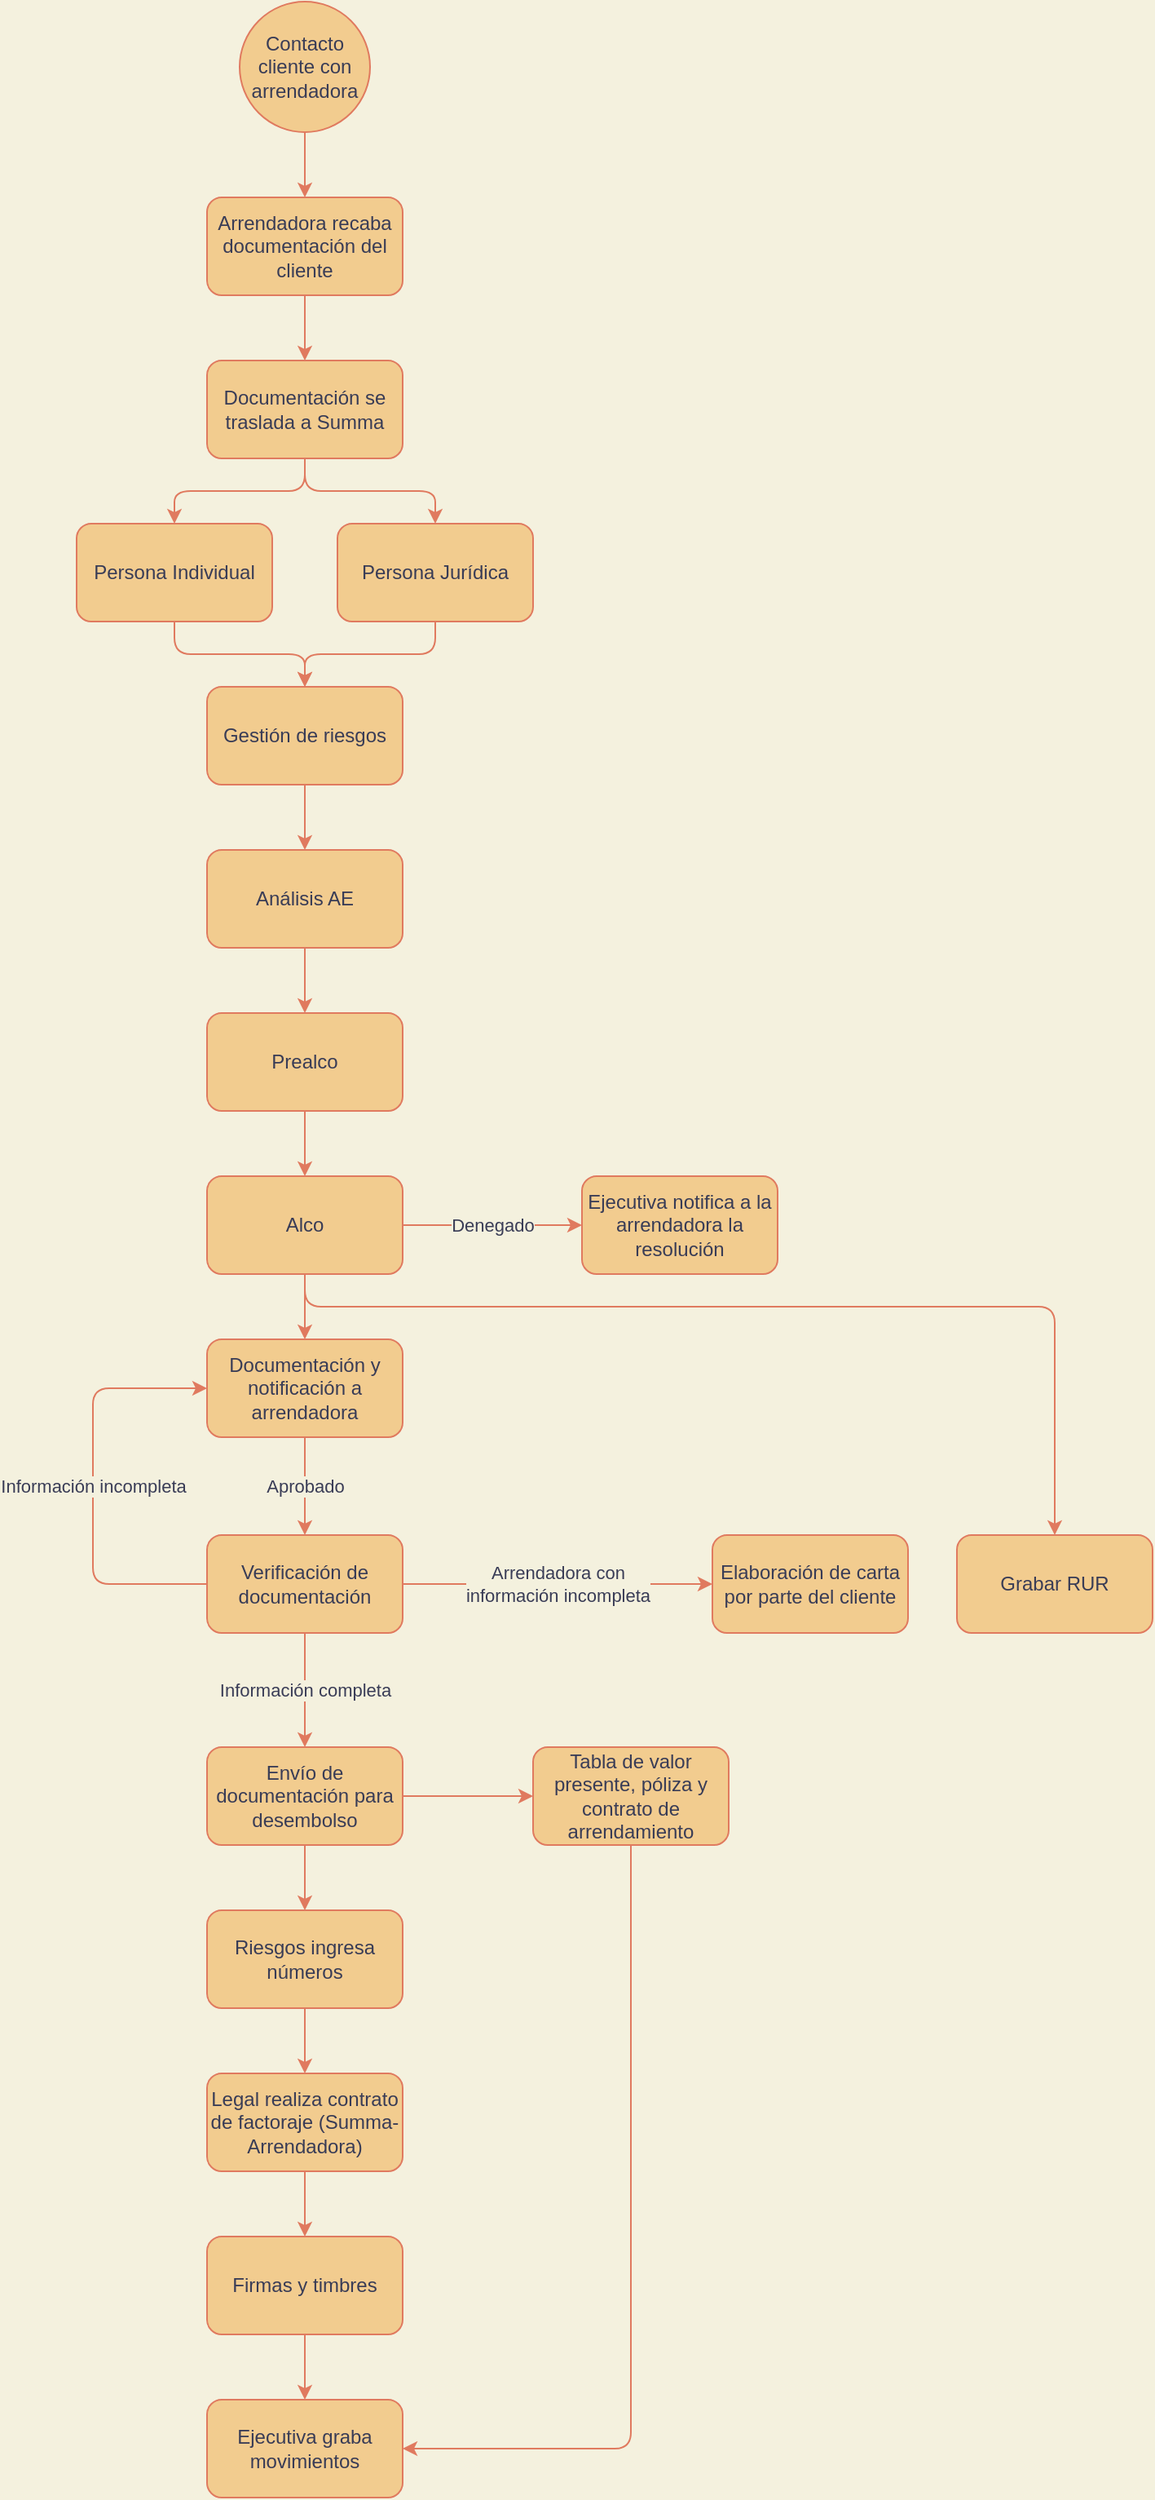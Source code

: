 <mxfile version="17.4.0" type="github">
  <diagram id="z8fUBfOabGOkTEecKIYW" name="Leasing">
    <mxGraphModel dx="1108" dy="520" grid="1" gridSize="10" guides="1" tooltips="1" connect="1" arrows="1" fold="1" page="1" pageScale="1" pageWidth="827" pageHeight="1169" background="#F4F1DE" math="0" shadow="0">
      <root>
        <mxCell id="0" />
        <mxCell id="1" parent="0" />
        <mxCell id="_oelreiNcYr4ekF7kroy-3" value="" style="edgeStyle=orthogonalEdgeStyle;orthogonalLoop=1;jettySize=auto;html=1;labelBackgroundColor=#F4F1DE;strokeColor=#E07A5F;fontColor=#393C56;rounded=1;" edge="1" parent="1" source="_oelreiNcYr4ekF7kroy-1" target="_oelreiNcYr4ekF7kroy-2">
          <mxGeometry relative="1" as="geometry" />
        </mxCell>
        <mxCell id="_oelreiNcYr4ekF7kroy-1" value="Arrendadora recaba documentación del cliente" style="whiteSpace=wrap;html=1;fillColor=#F2CC8F;strokeColor=#E07A5F;fontColor=#393C56;rounded=1;" vertex="1" parent="1">
          <mxGeometry x="340" y="140" width="120" height="60" as="geometry" />
        </mxCell>
        <mxCell id="_oelreiNcYr4ekF7kroy-7" value="" style="edgeStyle=orthogonalEdgeStyle;orthogonalLoop=1;jettySize=auto;html=1;labelBackgroundColor=#F4F1DE;strokeColor=#E07A5F;fontColor=#393C56;rounded=1;" edge="1" parent="1" source="_oelreiNcYr4ekF7kroy-2" target="_oelreiNcYr4ekF7kroy-6">
          <mxGeometry relative="1" as="geometry" />
        </mxCell>
        <mxCell id="_oelreiNcYr4ekF7kroy-9" value="" style="edgeStyle=orthogonalEdgeStyle;orthogonalLoop=1;jettySize=auto;html=1;labelBackgroundColor=#F4F1DE;strokeColor=#E07A5F;fontColor=#393C56;rounded=1;" edge="1" parent="1" source="_oelreiNcYr4ekF7kroy-2" target="_oelreiNcYr4ekF7kroy-8">
          <mxGeometry relative="1" as="geometry" />
        </mxCell>
        <mxCell id="_oelreiNcYr4ekF7kroy-2" value="Documentación se traslada a Summa" style="whiteSpace=wrap;html=1;fillColor=#F2CC8F;strokeColor=#E07A5F;fontColor=#393C56;rounded=1;" vertex="1" parent="1">
          <mxGeometry x="340" y="240" width="120" height="60" as="geometry" />
        </mxCell>
        <mxCell id="_oelreiNcYr4ekF7kroy-12" value="" style="edgeStyle=orthogonalEdgeStyle;orthogonalLoop=1;jettySize=auto;html=1;labelBackgroundColor=#F4F1DE;strokeColor=#E07A5F;fontColor=#393C56;rounded=1;" edge="1" parent="1" source="_oelreiNcYr4ekF7kroy-6" target="_oelreiNcYr4ekF7kroy-11">
          <mxGeometry relative="1" as="geometry" />
        </mxCell>
        <mxCell id="_oelreiNcYr4ekF7kroy-6" value="Persona Individual" style="whiteSpace=wrap;html=1;fillColor=#F2CC8F;strokeColor=#E07A5F;fontColor=#393C56;rounded=1;" vertex="1" parent="1">
          <mxGeometry x="260" y="340" width="120" height="60" as="geometry" />
        </mxCell>
        <mxCell id="_oelreiNcYr4ekF7kroy-13" style="edgeStyle=orthogonalEdgeStyle;orthogonalLoop=1;jettySize=auto;html=1;labelBackgroundColor=#F4F1DE;strokeColor=#E07A5F;fontColor=#393C56;rounded=1;" edge="1" parent="1" source="_oelreiNcYr4ekF7kroy-8" target="_oelreiNcYr4ekF7kroy-11">
          <mxGeometry relative="1" as="geometry" />
        </mxCell>
        <mxCell id="_oelreiNcYr4ekF7kroy-8" value="Persona Jurídica" style="whiteSpace=wrap;html=1;fillColor=#F2CC8F;strokeColor=#E07A5F;fontColor=#393C56;rounded=1;" vertex="1" parent="1">
          <mxGeometry x="420" y="340" width="120" height="60" as="geometry" />
        </mxCell>
        <mxCell id="_oelreiNcYr4ekF7kroy-17" value="" style="edgeStyle=orthogonalEdgeStyle;orthogonalLoop=1;jettySize=auto;html=1;labelBackgroundColor=#F4F1DE;strokeColor=#E07A5F;fontColor=#393C56;rounded=1;" edge="1" parent="1" source="_oelreiNcYr4ekF7kroy-11" target="_oelreiNcYr4ekF7kroy-16">
          <mxGeometry relative="1" as="geometry" />
        </mxCell>
        <mxCell id="_oelreiNcYr4ekF7kroy-11" value="Gestión de riesgos" style="whiteSpace=wrap;html=1;fillColor=#F2CC8F;strokeColor=#E07A5F;fontColor=#393C56;rounded=1;" vertex="1" parent="1">
          <mxGeometry x="340" y="440" width="120" height="60" as="geometry" />
        </mxCell>
        <mxCell id="_oelreiNcYr4ekF7kroy-19" value="" style="edgeStyle=orthogonalEdgeStyle;orthogonalLoop=1;jettySize=auto;html=1;labelBackgroundColor=#F4F1DE;strokeColor=#E07A5F;fontColor=#393C56;rounded=1;" edge="1" parent="1" source="_oelreiNcYr4ekF7kroy-16" target="_oelreiNcYr4ekF7kroy-18">
          <mxGeometry relative="1" as="geometry" />
        </mxCell>
        <mxCell id="_oelreiNcYr4ekF7kroy-16" value="Análisis AE" style="whiteSpace=wrap;html=1;fillColor=#F2CC8F;strokeColor=#E07A5F;fontColor=#393C56;rounded=1;" vertex="1" parent="1">
          <mxGeometry x="340" y="540" width="120" height="60" as="geometry" />
        </mxCell>
        <mxCell id="_oelreiNcYr4ekF7kroy-21" value="" style="edgeStyle=orthogonalEdgeStyle;orthogonalLoop=1;jettySize=auto;html=1;labelBackgroundColor=#F4F1DE;strokeColor=#E07A5F;fontColor=#393C56;rounded=1;" edge="1" parent="1" source="_oelreiNcYr4ekF7kroy-18" target="_oelreiNcYr4ekF7kroy-20">
          <mxGeometry relative="1" as="geometry" />
        </mxCell>
        <mxCell id="_oelreiNcYr4ekF7kroy-18" value="Prealco" style="whiteSpace=wrap;html=1;fillColor=#F2CC8F;strokeColor=#E07A5F;fontColor=#393C56;rounded=1;" vertex="1" parent="1">
          <mxGeometry x="340" y="640" width="120" height="60" as="geometry" />
        </mxCell>
        <mxCell id="_oelreiNcYr4ekF7kroy-23" value="" style="edgeStyle=orthogonalEdgeStyle;orthogonalLoop=1;jettySize=auto;html=1;labelBackgroundColor=#F4F1DE;strokeColor=#E07A5F;fontColor=#393C56;rounded=1;" edge="1" parent="1" source="_oelreiNcYr4ekF7kroy-20" target="_oelreiNcYr4ekF7kroy-22">
          <mxGeometry relative="1" as="geometry" />
        </mxCell>
        <mxCell id="_oelreiNcYr4ekF7kroy-38" value="Denegado" style="edgeStyle=orthogonalEdgeStyle;orthogonalLoop=1;jettySize=auto;html=1;labelBackgroundColor=#F4F1DE;strokeColor=#E07A5F;fontColor=#393C56;rounded=1;" edge="1" parent="1" source="_oelreiNcYr4ekF7kroy-20" target="_oelreiNcYr4ekF7kroy-37">
          <mxGeometry relative="1" as="geometry">
            <Array as="points">
              <mxPoint x="510" y="770" />
              <mxPoint x="510" y="770" />
            </Array>
            <mxPoint as="offset" />
          </mxGeometry>
        </mxCell>
        <mxCell id="_oelreiNcYr4ekF7kroy-45" style="edgeStyle=orthogonalEdgeStyle;curved=0;rounded=1;sketch=0;orthogonalLoop=1;jettySize=auto;html=1;exitX=0.5;exitY=1;exitDx=0;exitDy=0;fontColor=#393C56;strokeColor=#E07A5F;fillColor=#F2CC8F;" edge="1" parent="1" source="_oelreiNcYr4ekF7kroy-20" target="_oelreiNcYr4ekF7kroy-43">
          <mxGeometry relative="1" as="geometry">
            <Array as="points">
              <mxPoint x="400" y="820" />
              <mxPoint x="860" y="820" />
            </Array>
          </mxGeometry>
        </mxCell>
        <mxCell id="_oelreiNcYr4ekF7kroy-20" value="Alco" style="whiteSpace=wrap;html=1;fillColor=#F2CC8F;strokeColor=#E07A5F;fontColor=#393C56;rounded=1;" vertex="1" parent="1">
          <mxGeometry x="340" y="740" width="120" height="60" as="geometry" />
        </mxCell>
        <mxCell id="_oelreiNcYr4ekF7kroy-25" value="Aprobado" style="edgeStyle=orthogonalEdgeStyle;orthogonalLoop=1;jettySize=auto;html=1;labelBackgroundColor=#F4F1DE;strokeColor=#E07A5F;fontColor=#393C56;rounded=1;" edge="1" parent="1" source="_oelreiNcYr4ekF7kroy-22" target="_oelreiNcYr4ekF7kroy-24">
          <mxGeometry relative="1" as="geometry" />
        </mxCell>
        <mxCell id="_oelreiNcYr4ekF7kroy-22" value="Documentación y notificación a arrendadora" style="whiteSpace=wrap;html=1;fillColor=#F2CC8F;strokeColor=#E07A5F;fontColor=#393C56;rounded=1;" vertex="1" parent="1">
          <mxGeometry x="340" y="840" width="120" height="60" as="geometry" />
        </mxCell>
        <mxCell id="_oelreiNcYr4ekF7kroy-35" value="Información completa" style="edgeStyle=orthogonalEdgeStyle;orthogonalLoop=1;jettySize=auto;html=1;labelBackgroundColor=#F4F1DE;strokeColor=#E07A5F;fontColor=#393C56;rounded=1;" edge="1" parent="1" source="_oelreiNcYr4ekF7kroy-24" target="_oelreiNcYr4ekF7kroy-34">
          <mxGeometry relative="1" as="geometry" />
        </mxCell>
        <mxCell id="_oelreiNcYr4ekF7kroy-36" value="Información incompleta" style="edgeStyle=orthogonalEdgeStyle;orthogonalLoop=1;jettySize=auto;html=1;entryX=0;entryY=0.5;entryDx=0;entryDy=0;labelBackgroundColor=#F4F1DE;strokeColor=#E07A5F;fontColor=#393C56;rounded=1;" edge="1" parent="1" source="_oelreiNcYr4ekF7kroy-24" target="_oelreiNcYr4ekF7kroy-22">
          <mxGeometry relative="1" as="geometry">
            <mxPoint x="270" y="870" as="targetPoint" />
            <Array as="points">
              <mxPoint x="270" y="990" />
              <mxPoint x="270" y="870" />
            </Array>
          </mxGeometry>
        </mxCell>
        <mxCell id="_oelreiNcYr4ekF7kroy-40" value="Arrendadora con&lt;br&gt;información incompleta" style="edgeStyle=orthogonalEdgeStyle;orthogonalLoop=1;jettySize=auto;html=1;labelBackgroundColor=#F4F1DE;strokeColor=#E07A5F;fontColor=#393C56;rounded=1;" edge="1" parent="1" source="_oelreiNcYr4ekF7kroy-24" target="_oelreiNcYr4ekF7kroy-39">
          <mxGeometry relative="1" as="geometry" />
        </mxCell>
        <mxCell id="_oelreiNcYr4ekF7kroy-24" value="Verificación de documentación" style="whiteSpace=wrap;html=1;fillColor=#F2CC8F;strokeColor=#E07A5F;fontColor=#393C56;rounded=1;" vertex="1" parent="1">
          <mxGeometry x="340" y="960" width="120" height="60" as="geometry" />
        </mxCell>
        <mxCell id="_oelreiNcYr4ekF7kroy-33" value="" style="edgeStyle=orthogonalEdgeStyle;orthogonalLoop=1;jettySize=auto;html=1;labelBackgroundColor=#F4F1DE;strokeColor=#E07A5F;fontColor=#393C56;rounded=1;" edge="1" parent="1" source="_oelreiNcYr4ekF7kroy-32" target="_oelreiNcYr4ekF7kroy-1">
          <mxGeometry relative="1" as="geometry" />
        </mxCell>
        <mxCell id="_oelreiNcYr4ekF7kroy-32" value="&lt;span&gt;Contacto cliente con arrendadora&lt;/span&gt;" style="ellipse;whiteSpace=wrap;html=1;aspect=fixed;fillColor=#F2CC8F;strokeColor=#E07A5F;fontColor=#393C56;rounded=1;" vertex="1" parent="1">
          <mxGeometry x="360" y="20" width="80" height="80" as="geometry" />
        </mxCell>
        <mxCell id="_oelreiNcYr4ekF7kroy-42" value="" style="edgeStyle=orthogonalEdgeStyle;curved=0;rounded=1;sketch=0;orthogonalLoop=1;jettySize=auto;html=1;fontColor=#393C56;strokeColor=#E07A5F;fillColor=#F2CC8F;" edge="1" parent="1" source="_oelreiNcYr4ekF7kroy-34" target="_oelreiNcYr4ekF7kroy-41">
          <mxGeometry relative="1" as="geometry" />
        </mxCell>
        <mxCell id="_oelreiNcYr4ekF7kroy-47" value="" style="edgeStyle=orthogonalEdgeStyle;curved=0;rounded=1;sketch=0;orthogonalLoop=1;jettySize=auto;html=1;fontColor=#393C56;strokeColor=#E07A5F;fillColor=#F2CC8F;" edge="1" parent="1" source="_oelreiNcYr4ekF7kroy-34" target="_oelreiNcYr4ekF7kroy-46">
          <mxGeometry relative="1" as="geometry" />
        </mxCell>
        <mxCell id="_oelreiNcYr4ekF7kroy-34" value="Envío de documentación para desembolso" style="whiteSpace=wrap;html=1;fillColor=#F2CC8F;strokeColor=#E07A5F;fontColor=#393C56;rounded=1;" vertex="1" parent="1">
          <mxGeometry x="340" y="1090" width="120" height="60" as="geometry" />
        </mxCell>
        <mxCell id="_oelreiNcYr4ekF7kroy-37" value="Ejecutiva notifica a la arrendadora la resolución" style="whiteSpace=wrap;html=1;fillColor=#F2CC8F;strokeColor=#E07A5F;fontColor=#393C56;rounded=1;" vertex="1" parent="1">
          <mxGeometry x="570" y="740" width="120" height="60" as="geometry" />
        </mxCell>
        <mxCell id="_oelreiNcYr4ekF7kroy-39" value="Elaboración de carta por parte del cliente" style="whiteSpace=wrap;html=1;fillColor=#F2CC8F;strokeColor=#E07A5F;fontColor=#393C56;rounded=1;" vertex="1" parent="1">
          <mxGeometry x="650" y="960" width="120" height="60" as="geometry" />
        </mxCell>
        <mxCell id="_oelreiNcYr4ekF7kroy-54" style="edgeStyle=orthogonalEdgeStyle;curved=0;rounded=1;sketch=0;orthogonalLoop=1;jettySize=auto;html=1;entryX=1;entryY=0.5;entryDx=0;entryDy=0;fontColor=#393C56;strokeColor=#E07A5F;fillColor=#F2CC8F;" edge="1" parent="1" source="_oelreiNcYr4ekF7kroy-41" target="_oelreiNcYr4ekF7kroy-52">
          <mxGeometry relative="1" as="geometry">
            <Array as="points">
              <mxPoint x="600" y="1520" />
            </Array>
          </mxGeometry>
        </mxCell>
        <mxCell id="_oelreiNcYr4ekF7kroy-41" value="Tabla de valor presente, póliza y contrato de arrendamiento" style="whiteSpace=wrap;html=1;fillColor=#F2CC8F;strokeColor=#E07A5F;fontColor=#393C56;rounded=1;" vertex="1" parent="1">
          <mxGeometry x="540" y="1090" width="120" height="60" as="geometry" />
        </mxCell>
        <mxCell id="_oelreiNcYr4ekF7kroy-43" value="Grabar RUR" style="rounded=1;whiteSpace=wrap;html=1;sketch=0;fontColor=#393C56;strokeColor=#E07A5F;fillColor=#F2CC8F;" vertex="1" parent="1">
          <mxGeometry x="800" y="960" width="120" height="60" as="geometry" />
        </mxCell>
        <mxCell id="_oelreiNcYr4ekF7kroy-49" value="" style="edgeStyle=orthogonalEdgeStyle;curved=0;rounded=1;sketch=0;orthogonalLoop=1;jettySize=auto;html=1;fontColor=#393C56;strokeColor=#E07A5F;fillColor=#F2CC8F;" edge="1" parent="1" source="_oelreiNcYr4ekF7kroy-46" target="_oelreiNcYr4ekF7kroy-48">
          <mxGeometry relative="1" as="geometry" />
        </mxCell>
        <mxCell id="_oelreiNcYr4ekF7kroy-46" value="Riesgos ingresa números" style="whiteSpace=wrap;html=1;fillColor=#F2CC8F;strokeColor=#E07A5F;fontColor=#393C56;rounded=1;" vertex="1" parent="1">
          <mxGeometry x="340" y="1190" width="120" height="60" as="geometry" />
        </mxCell>
        <mxCell id="_oelreiNcYr4ekF7kroy-51" value="" style="edgeStyle=orthogonalEdgeStyle;curved=0;rounded=1;sketch=0;orthogonalLoop=1;jettySize=auto;html=1;fontColor=#393C56;strokeColor=#E07A5F;fillColor=#F2CC8F;" edge="1" parent="1" source="_oelreiNcYr4ekF7kroy-48" target="_oelreiNcYr4ekF7kroy-50">
          <mxGeometry relative="1" as="geometry" />
        </mxCell>
        <mxCell id="_oelreiNcYr4ekF7kroy-48" value="Legal realiza contrato de factoraje (Summa-Arrendadora)" style="whiteSpace=wrap;html=1;fillColor=#F2CC8F;strokeColor=#E07A5F;fontColor=#393C56;rounded=1;" vertex="1" parent="1">
          <mxGeometry x="340" y="1290" width="120" height="60" as="geometry" />
        </mxCell>
        <mxCell id="_oelreiNcYr4ekF7kroy-53" value="" style="edgeStyle=orthogonalEdgeStyle;curved=0;rounded=1;sketch=0;orthogonalLoop=1;jettySize=auto;html=1;fontColor=#393C56;strokeColor=#E07A5F;fillColor=#F2CC8F;" edge="1" parent="1" source="_oelreiNcYr4ekF7kroy-50" target="_oelreiNcYr4ekF7kroy-52">
          <mxGeometry relative="1" as="geometry" />
        </mxCell>
        <mxCell id="_oelreiNcYr4ekF7kroy-50" value="Firmas y timbres" style="whiteSpace=wrap;html=1;fillColor=#F2CC8F;strokeColor=#E07A5F;fontColor=#393C56;rounded=1;" vertex="1" parent="1">
          <mxGeometry x="340" y="1390" width="120" height="60" as="geometry" />
        </mxCell>
        <mxCell id="_oelreiNcYr4ekF7kroy-52" value="Ejecutiva graba movimientos" style="whiteSpace=wrap;html=1;fillColor=#F2CC8F;strokeColor=#E07A5F;fontColor=#393C56;rounded=1;" vertex="1" parent="1">
          <mxGeometry x="340" y="1490" width="120" height="60" as="geometry" />
        </mxCell>
      </root>
    </mxGraphModel>
  </diagram>
</mxfile>
